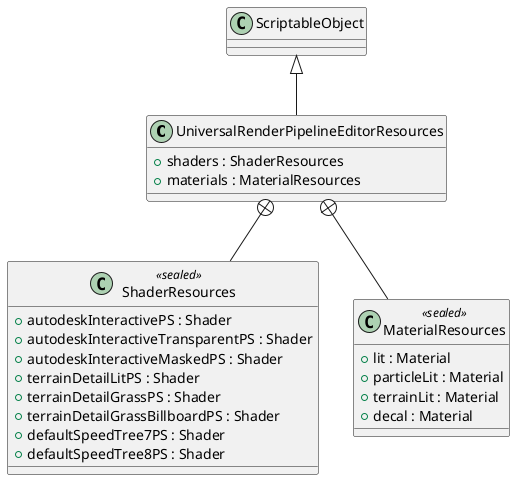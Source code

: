 @startuml
class UniversalRenderPipelineEditorResources {
    + shaders : ShaderResources
    + materials : MaterialResources
}
class ShaderResources <<sealed>> {
    + autodeskInteractivePS : Shader
    + autodeskInteractiveTransparentPS : Shader
    + autodeskInteractiveMaskedPS : Shader
    + terrainDetailLitPS : Shader
    + terrainDetailGrassPS : Shader
    + terrainDetailGrassBillboardPS : Shader
    + defaultSpeedTree7PS : Shader
    + defaultSpeedTree8PS : Shader
}
class MaterialResources <<sealed>> {
    + lit : Material
    + particleLit : Material
    + terrainLit : Material
    + decal : Material
}
ScriptableObject <|-- UniversalRenderPipelineEditorResources
UniversalRenderPipelineEditorResources +-- ShaderResources
UniversalRenderPipelineEditorResources +-- MaterialResources
@enduml
